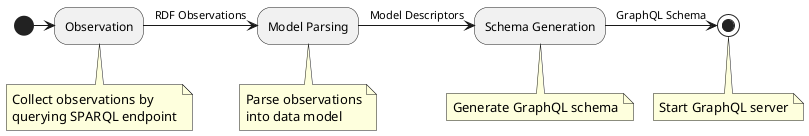 @startuml

(*) -right-> "Observation"
note bottom
  Collect observations by
  querying SPARQL endpoint
end note

-right->[RDF Observations] "Model Parsing"
note bottom
  Parse observations
  into data model
end note

-right->[Model Descriptors] "Schema Generation"
note bottom
  Generate GraphQL schema
end note

-right->[GraphQL Schema] (*)
note bottom
  Start GraphQL server
end note

@enduml
